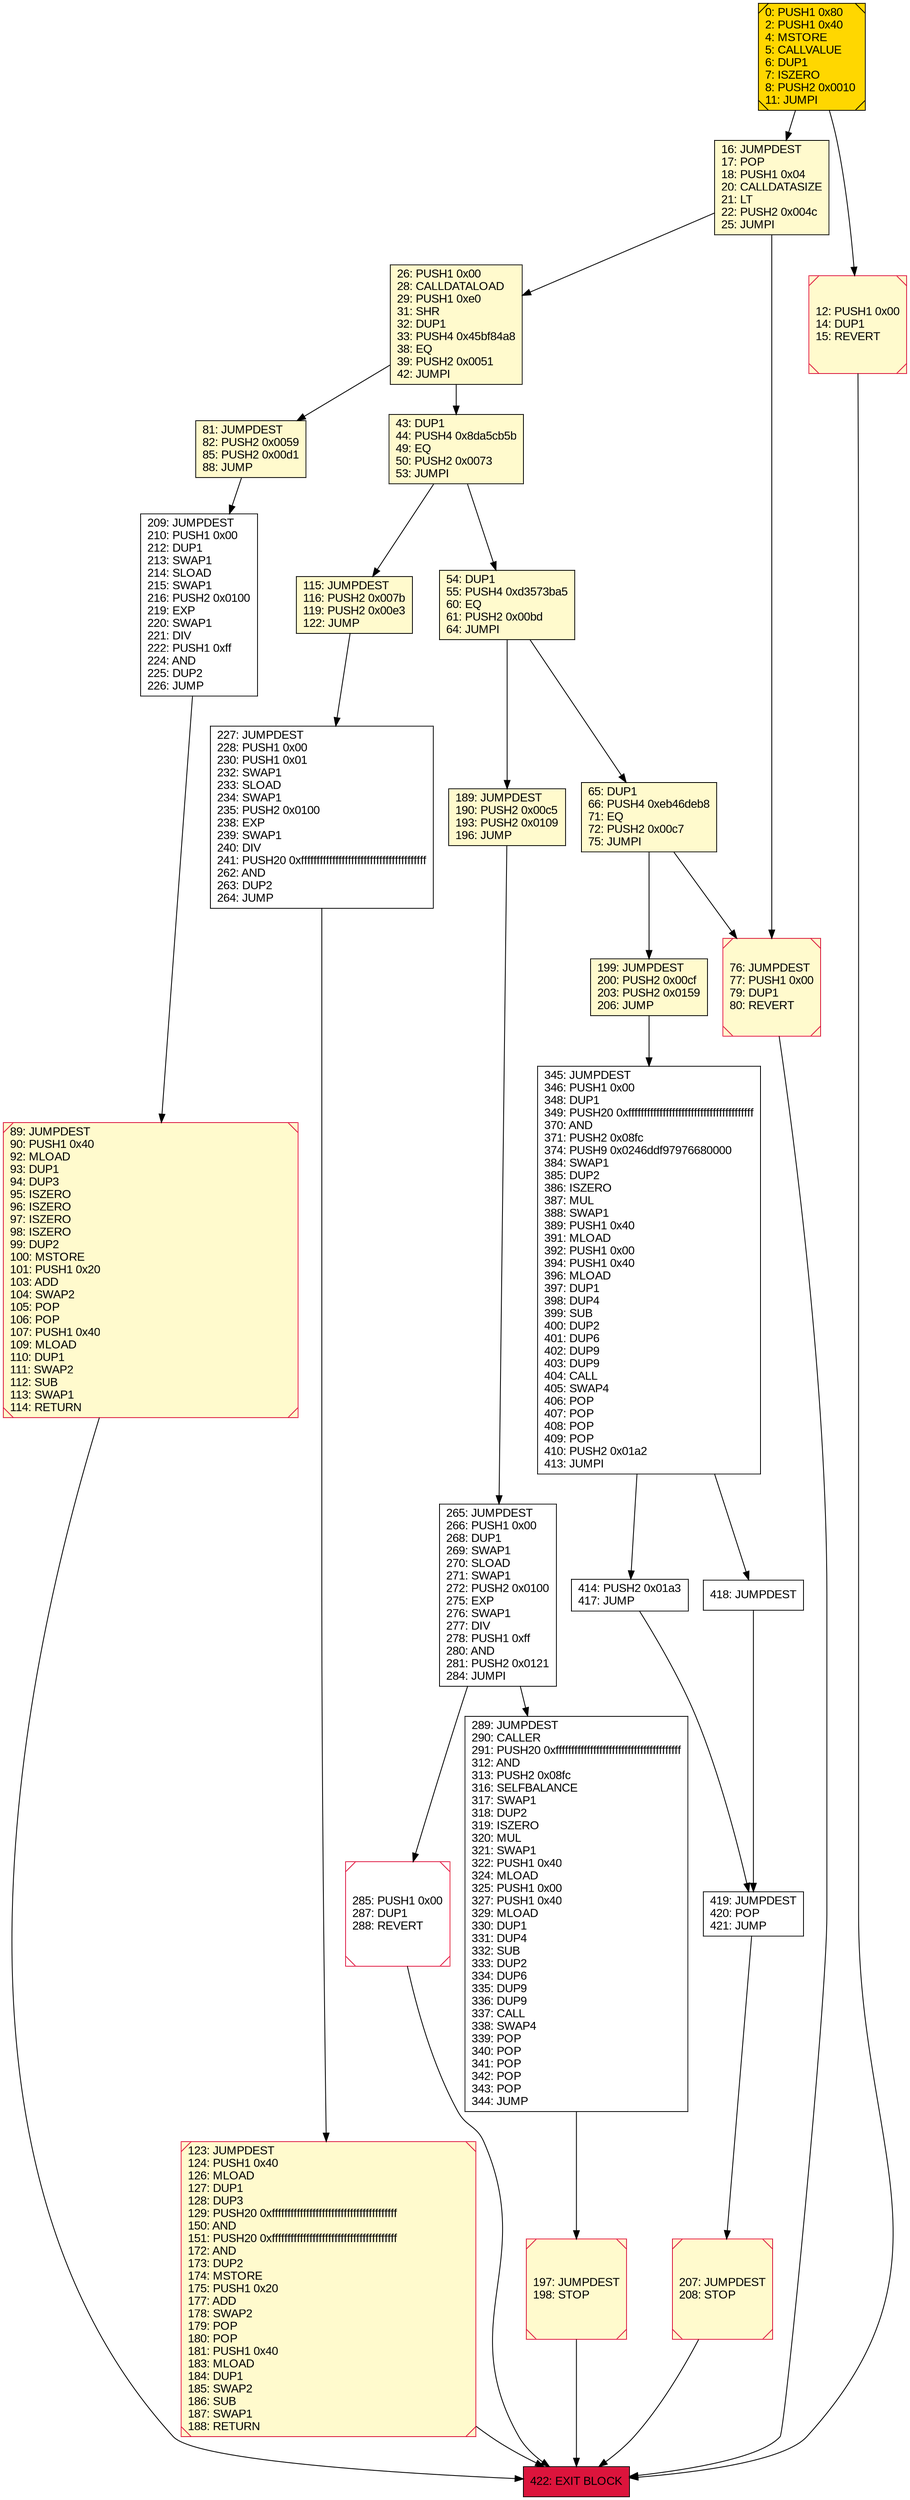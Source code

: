 digraph G {
bgcolor=transparent rankdir=UD;
node [shape=box style=filled color=black fillcolor=white fontname=arial fontcolor=black];
65 [label="65: DUP1\l66: PUSH4 0xeb46deb8\l71: EQ\l72: PUSH2 0x00c7\l75: JUMPI\l" fillcolor=lemonchiffon ];
16 [label="16: JUMPDEST\l17: POP\l18: PUSH1 0x04\l20: CALLDATASIZE\l21: LT\l22: PUSH2 0x004c\l25: JUMPI\l" fillcolor=lemonchiffon ];
345 [label="345: JUMPDEST\l346: PUSH1 0x00\l348: DUP1\l349: PUSH20 0xffffffffffffffffffffffffffffffffffffffff\l370: AND\l371: PUSH2 0x08fc\l374: PUSH9 0x0246ddf97976680000\l384: SWAP1\l385: DUP2\l386: ISZERO\l387: MUL\l388: SWAP1\l389: PUSH1 0x40\l391: MLOAD\l392: PUSH1 0x00\l394: PUSH1 0x40\l396: MLOAD\l397: DUP1\l398: DUP4\l399: SUB\l400: DUP2\l401: DUP6\l402: DUP9\l403: DUP9\l404: CALL\l405: SWAP4\l406: POP\l407: POP\l408: POP\l409: POP\l410: PUSH2 0x01a2\l413: JUMPI\l" ];
419 [label="419: JUMPDEST\l420: POP\l421: JUMP\l" ];
199 [label="199: JUMPDEST\l200: PUSH2 0x00cf\l203: PUSH2 0x0159\l206: JUMP\l" fillcolor=lemonchiffon ];
76 [label="76: JUMPDEST\l77: PUSH1 0x00\l79: DUP1\l80: REVERT\l" fillcolor=lemonchiffon shape=Msquare color=crimson ];
414 [label="414: PUSH2 0x01a3\l417: JUMP\l" ];
189 [label="189: JUMPDEST\l190: PUSH2 0x00c5\l193: PUSH2 0x0109\l196: JUMP\l" fillcolor=lemonchiffon ];
43 [label="43: DUP1\l44: PUSH4 0x8da5cb5b\l49: EQ\l50: PUSH2 0x0073\l53: JUMPI\l" fillcolor=lemonchiffon ];
197 [label="197: JUMPDEST\l198: STOP\l" fillcolor=lemonchiffon shape=Msquare color=crimson ];
227 [label="227: JUMPDEST\l228: PUSH1 0x00\l230: PUSH1 0x01\l232: SWAP1\l233: SLOAD\l234: SWAP1\l235: PUSH2 0x0100\l238: EXP\l239: SWAP1\l240: DIV\l241: PUSH20 0xffffffffffffffffffffffffffffffffffffffff\l262: AND\l263: DUP2\l264: JUMP\l" ];
26 [label="26: PUSH1 0x00\l28: CALLDATALOAD\l29: PUSH1 0xe0\l31: SHR\l32: DUP1\l33: PUSH4 0x45bf84a8\l38: EQ\l39: PUSH2 0x0051\l42: JUMPI\l" fillcolor=lemonchiffon ];
289 [label="289: JUMPDEST\l290: CALLER\l291: PUSH20 0xffffffffffffffffffffffffffffffffffffffff\l312: AND\l313: PUSH2 0x08fc\l316: SELFBALANCE\l317: SWAP1\l318: DUP2\l319: ISZERO\l320: MUL\l321: SWAP1\l322: PUSH1 0x40\l324: MLOAD\l325: PUSH1 0x00\l327: PUSH1 0x40\l329: MLOAD\l330: DUP1\l331: DUP4\l332: SUB\l333: DUP2\l334: DUP6\l335: DUP9\l336: DUP9\l337: CALL\l338: SWAP4\l339: POP\l340: POP\l341: POP\l342: POP\l343: POP\l344: JUMP\l" ];
0 [label="0: PUSH1 0x80\l2: PUSH1 0x40\l4: MSTORE\l5: CALLVALUE\l6: DUP1\l7: ISZERO\l8: PUSH2 0x0010\l11: JUMPI\l" fillcolor=lemonchiffon shape=Msquare fillcolor=gold ];
265 [label="265: JUMPDEST\l266: PUSH1 0x00\l268: DUP1\l269: SWAP1\l270: SLOAD\l271: SWAP1\l272: PUSH2 0x0100\l275: EXP\l276: SWAP1\l277: DIV\l278: PUSH1 0xff\l280: AND\l281: PUSH2 0x0121\l284: JUMPI\l" ];
207 [label="207: JUMPDEST\l208: STOP\l" fillcolor=lemonchiffon shape=Msquare color=crimson ];
89 [label="89: JUMPDEST\l90: PUSH1 0x40\l92: MLOAD\l93: DUP1\l94: DUP3\l95: ISZERO\l96: ISZERO\l97: ISZERO\l98: ISZERO\l99: DUP2\l100: MSTORE\l101: PUSH1 0x20\l103: ADD\l104: SWAP2\l105: POP\l106: POP\l107: PUSH1 0x40\l109: MLOAD\l110: DUP1\l111: SWAP2\l112: SUB\l113: SWAP1\l114: RETURN\l" fillcolor=lemonchiffon shape=Msquare color=crimson ];
422 [label="422: EXIT BLOCK\l" fillcolor=crimson ];
123 [label="123: JUMPDEST\l124: PUSH1 0x40\l126: MLOAD\l127: DUP1\l128: DUP3\l129: PUSH20 0xffffffffffffffffffffffffffffffffffffffff\l150: AND\l151: PUSH20 0xffffffffffffffffffffffffffffffffffffffff\l172: AND\l173: DUP2\l174: MSTORE\l175: PUSH1 0x20\l177: ADD\l178: SWAP2\l179: POP\l180: POP\l181: PUSH1 0x40\l183: MLOAD\l184: DUP1\l185: SWAP2\l186: SUB\l187: SWAP1\l188: RETURN\l" fillcolor=lemonchiffon shape=Msquare color=crimson ];
115 [label="115: JUMPDEST\l116: PUSH2 0x007b\l119: PUSH2 0x00e3\l122: JUMP\l" fillcolor=lemonchiffon ];
12 [label="12: PUSH1 0x00\l14: DUP1\l15: REVERT\l" fillcolor=lemonchiffon shape=Msquare color=crimson ];
418 [label="418: JUMPDEST\l" ];
54 [label="54: DUP1\l55: PUSH4 0xd3573ba5\l60: EQ\l61: PUSH2 0x00bd\l64: JUMPI\l" fillcolor=lemonchiffon ];
209 [label="209: JUMPDEST\l210: PUSH1 0x00\l212: DUP1\l213: SWAP1\l214: SLOAD\l215: SWAP1\l216: PUSH2 0x0100\l219: EXP\l220: SWAP1\l221: DIV\l222: PUSH1 0xff\l224: AND\l225: DUP2\l226: JUMP\l" ];
81 [label="81: JUMPDEST\l82: PUSH2 0x0059\l85: PUSH2 0x00d1\l88: JUMP\l" fillcolor=lemonchiffon ];
285 [label="285: PUSH1 0x00\l287: DUP1\l288: REVERT\l" shape=Msquare color=crimson ];
199 -> 345;
265 -> 289;
89 -> 422;
65 -> 199;
26 -> 43;
65 -> 76;
289 -> 197;
12 -> 422;
16 -> 76;
81 -> 209;
345 -> 414;
414 -> 419;
123 -> 422;
209 -> 89;
16 -> 26;
189 -> 265;
285 -> 422;
0 -> 16;
419 -> 207;
43 -> 54;
265 -> 285;
345 -> 418;
418 -> 419;
26 -> 81;
76 -> 422;
54 -> 65;
0 -> 12;
197 -> 422;
43 -> 115;
54 -> 189;
207 -> 422;
227 -> 123;
115 -> 227;
}